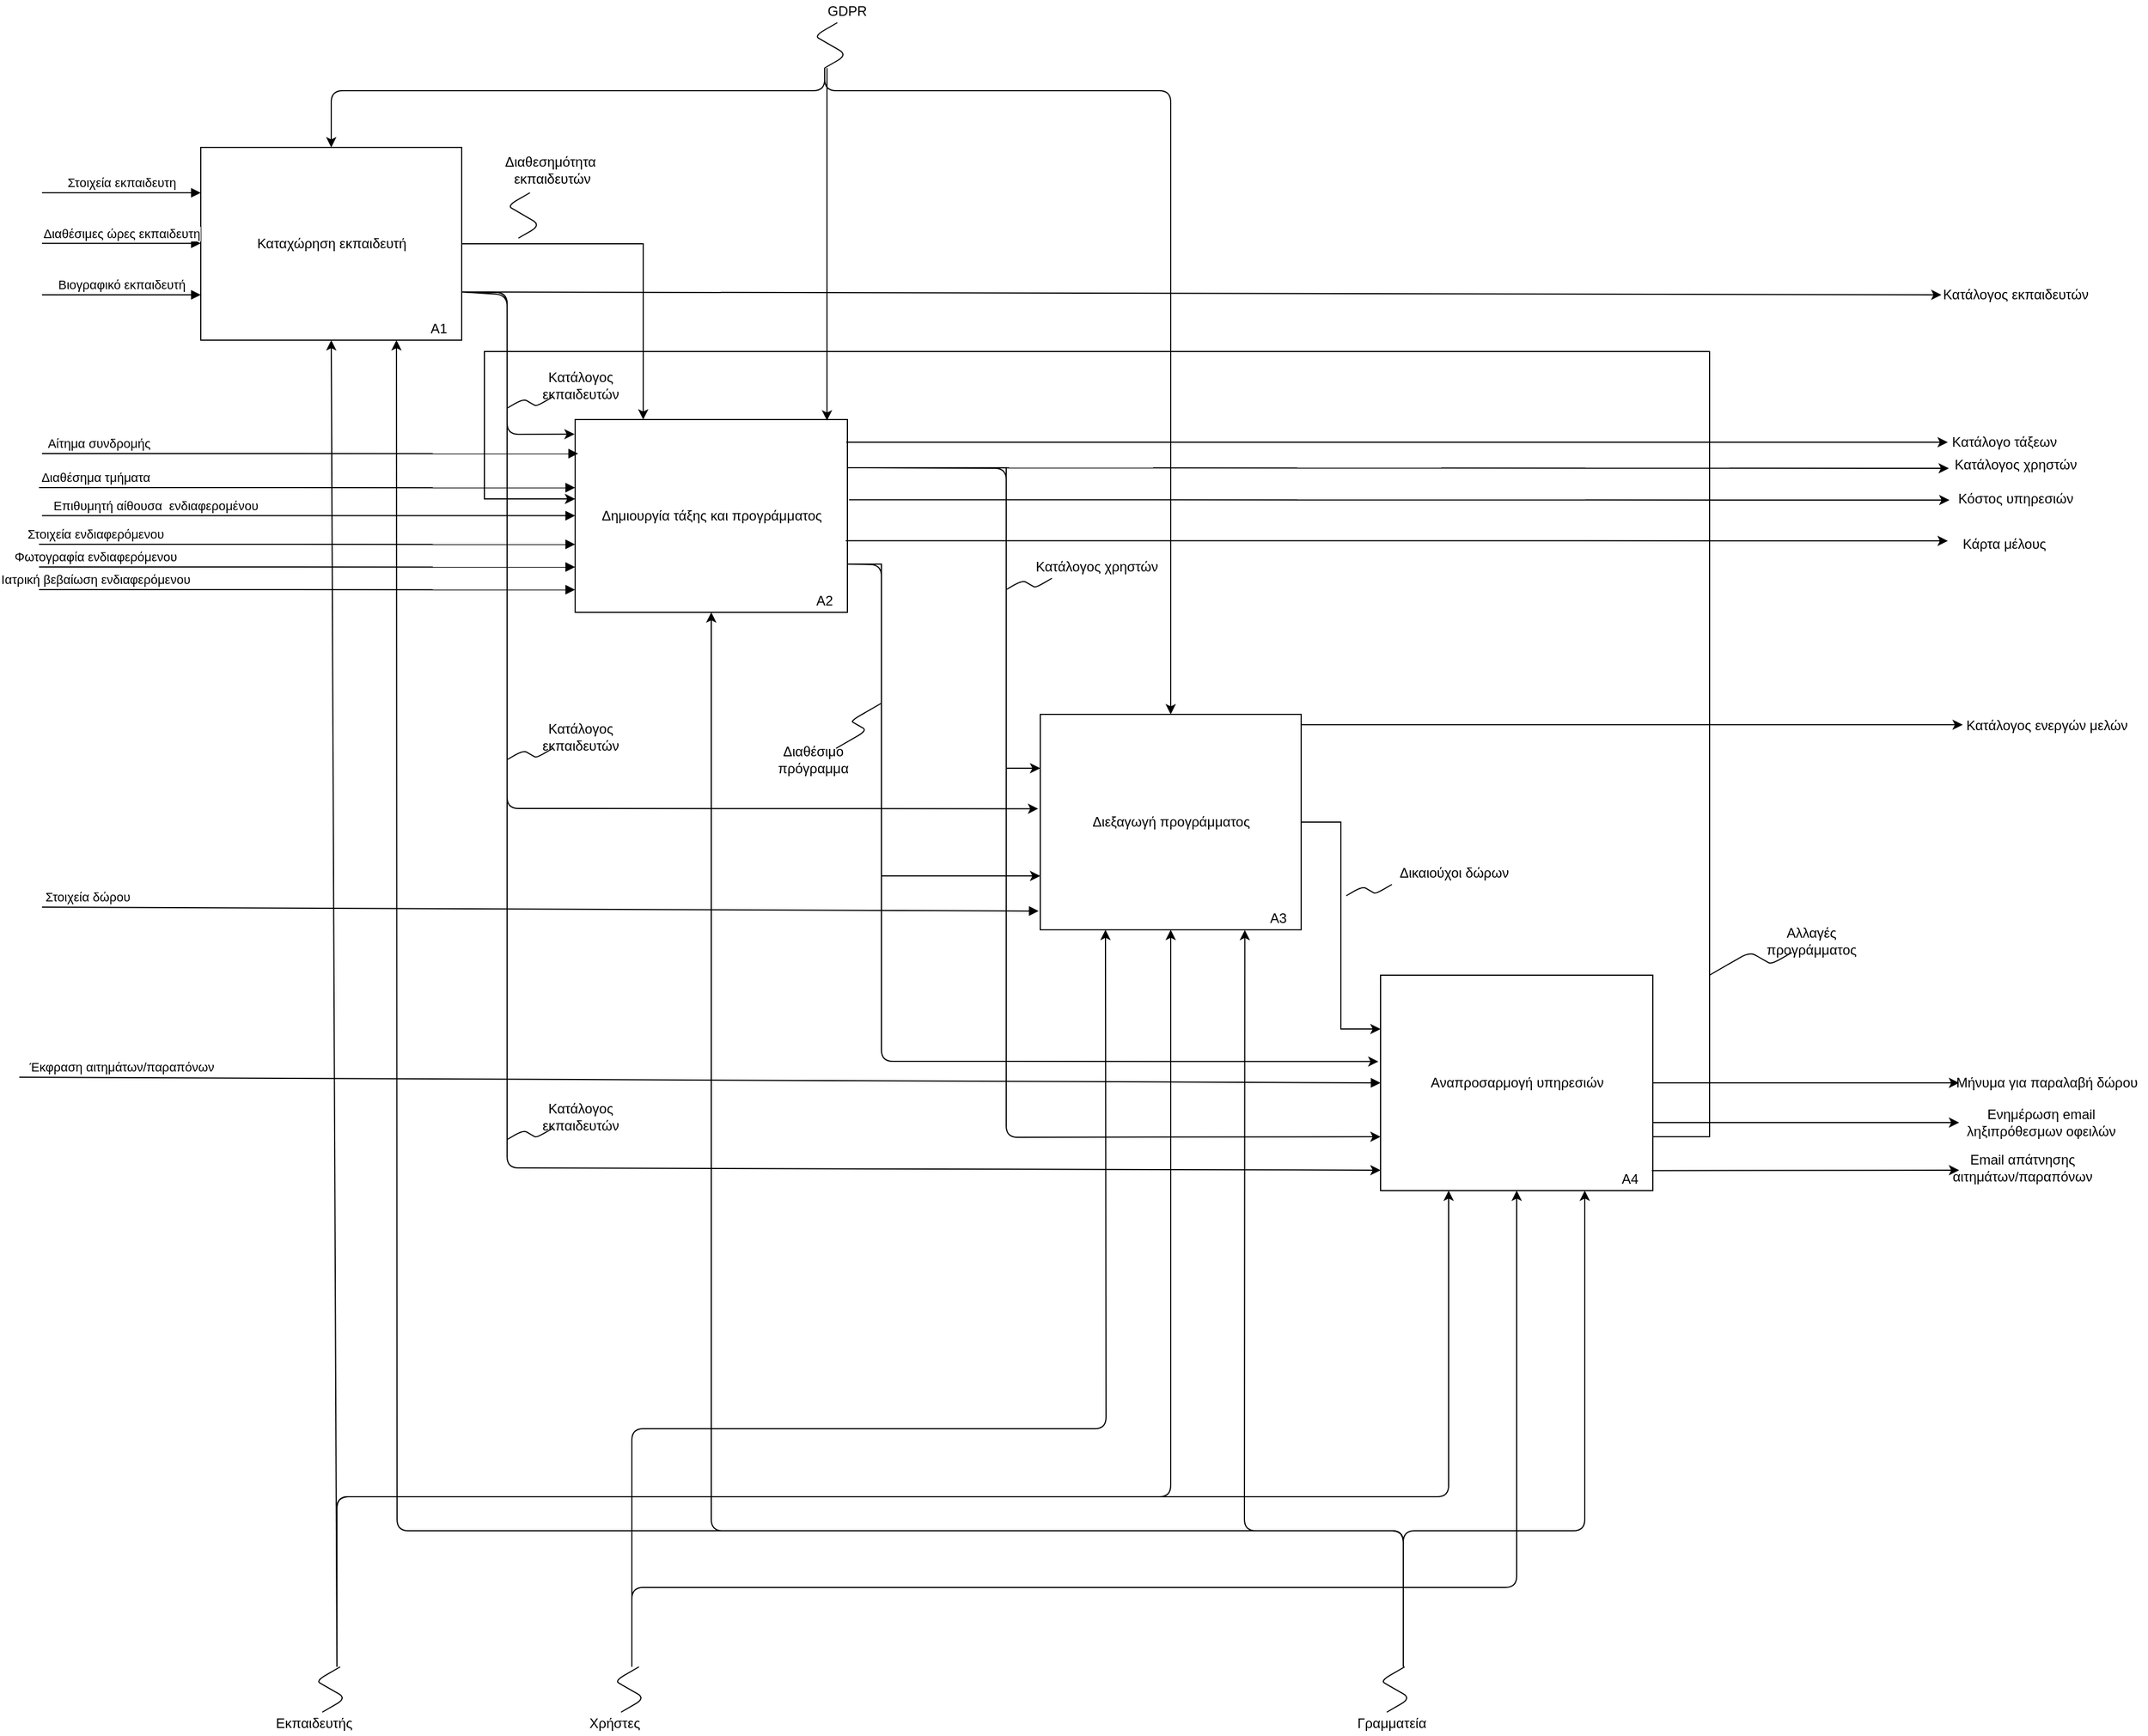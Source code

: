 <mxfile version="13.9.9" type="device"><diagram id="d97jfLfUaFXQlQ2khfMK" name="Page-1"><mxGraphModel dx="2039" dy="1911" grid="1" gridSize="10" guides="1" tooltips="1" connect="1" arrows="1" fold="1" page="1" pageScale="1" pageWidth="850" pageHeight="1100" math="0" shadow="0"><root><mxCell id="0"/><mxCell id="1" parent="0"/><mxCell id="8ypD1BVNFrhQiPGMf9j1-32" style="edgeStyle=orthogonalEdgeStyle;rounded=0;orthogonalLoop=1;jettySize=auto;html=1;entryX=0.25;entryY=0;entryDx=0;entryDy=0;" parent="1" source="8ypD1BVNFrhQiPGMf9j1-1" target="8ypD1BVNFrhQiPGMf9j1-2" edge="1"><mxGeometry relative="1" as="geometry"/></mxCell><mxCell id="8ypD1BVNFrhQiPGMf9j1-1" value="Καταχώρηση εκπαιδευτή" style="html=1;" parent="1" vertex="1"><mxGeometry x="60" y="90" width="230" height="170" as="geometry"/></mxCell><mxCell id="8ypD1BVNFrhQiPGMf9j1-58" style="edgeStyle=orthogonalEdgeStyle;rounded=0;orthogonalLoop=1;jettySize=auto;html=1;exitX=1;exitY=0.25;exitDx=0;exitDy=0;entryX=0;entryY=0.25;entryDx=0;entryDy=0;" parent="1" source="8ypD1BVNFrhQiPGMf9j1-2" target="8ypD1BVNFrhQiPGMf9j1-3" edge="1"><mxGeometry relative="1" as="geometry"><Array as="points"><mxPoint x="770" y="372"/><mxPoint x="770" y="638"/></Array></mxGeometry></mxCell><mxCell id="8ypD1BVNFrhQiPGMf9j1-70" style="edgeStyle=orthogonalEdgeStyle;rounded=0;orthogonalLoop=1;jettySize=auto;html=1;entryX=0;entryY=0.75;entryDx=0;entryDy=0;exitX=1;exitY=0.75;exitDx=0;exitDy=0;" parent="1" source="8ypD1BVNFrhQiPGMf9j1-2" target="8ypD1BVNFrhQiPGMf9j1-3" edge="1"><mxGeometry relative="1" as="geometry"><mxPoint x="660" y="660" as="targetPoint"/><Array as="points"><mxPoint x="660" y="457"/><mxPoint x="660" y="733"/></Array><mxPoint x="660" y="415" as="sourcePoint"/></mxGeometry></mxCell><mxCell id="8ypD1BVNFrhQiPGMf9j1-2" value="Δημιουργία τάξης και προγράμματος" style="html=1;" parent="1" vertex="1"><mxGeometry x="390" y="330" width="240" height="170" as="geometry"/></mxCell><mxCell id="8ypD1BVNFrhQiPGMf9j1-38" style="edgeStyle=orthogonalEdgeStyle;rounded=0;orthogonalLoop=1;jettySize=auto;html=1;exitX=1;exitY=0.75;exitDx=0;exitDy=0;" parent="1" source="8ypD1BVNFrhQiPGMf9j1-4" edge="1"><mxGeometry relative="1" as="geometry"><mxPoint x="1380" y="980" as="sourcePoint"/><Array as="points"><mxPoint x="1390" y="963"/><mxPoint x="1390" y="270"/><mxPoint x="310" y="270"/><mxPoint x="310" y="400"/><mxPoint x="370" y="400"/></Array><mxPoint x="390" y="400" as="targetPoint"/></mxGeometry></mxCell><mxCell id="8ypD1BVNFrhQiPGMf9j1-59" style="edgeStyle=orthogonalEdgeStyle;rounded=0;orthogonalLoop=1;jettySize=auto;html=1;entryX=0;entryY=0.25;entryDx=0;entryDy=0;" parent="1" source="8ypD1BVNFrhQiPGMf9j1-3" target="8ypD1BVNFrhQiPGMf9j1-4" edge="1"><mxGeometry relative="1" as="geometry"/></mxCell><mxCell id="8ypD1BVNFrhQiPGMf9j1-3" value="Διεξαγωγή προγράμματος" style="html=1;" parent="1" vertex="1"><mxGeometry x="800" y="590" width="230" height="190" as="geometry"/></mxCell><mxCell id="MDQPSZZOckUWuu-tWRSx-30" style="edgeStyle=orthogonalEdgeStyle;rounded=0;orthogonalLoop=1;jettySize=auto;html=1;" parent="1" source="8ypD1BVNFrhQiPGMf9j1-4" edge="1"><mxGeometry relative="1" as="geometry"><mxPoint x="1610" y="915" as="targetPoint"/></mxGeometry></mxCell><mxCell id="8ypD1BVNFrhQiPGMf9j1-4" value="Αναπροσαρμογή υπηρεσιών" style="html=1;" parent="1" vertex="1"><mxGeometry x="1100" y="820" width="240" height="190" as="geometry"/></mxCell><mxCell id="8ypD1BVNFrhQiPGMf9j1-7" value="Στοιχεία εκπαιδευτη" style="html=1;verticalAlign=bottom;endArrow=block;" parent="1" edge="1"><mxGeometry width="80" relative="1" as="geometry"><mxPoint x="-80" y="130" as="sourcePoint"/><mxPoint x="60" y="130" as="targetPoint"/></mxGeometry></mxCell><mxCell id="8ypD1BVNFrhQiPGMf9j1-8" value="Διαθέσιμες ώρες εκπαιδευτη" style="html=1;verticalAlign=bottom;endArrow=block;" parent="1" edge="1"><mxGeometry width="80" relative="1" as="geometry"><mxPoint x="-80.0" y="174.58" as="sourcePoint"/><mxPoint x="60.0" y="174.58" as="targetPoint"/></mxGeometry></mxCell><mxCell id="8ypD1BVNFrhQiPGMf9j1-12" value="Βιογραφικό εκπαιδευτή" style="html=1;verticalAlign=bottom;endArrow=block;" parent="1" edge="1"><mxGeometry width="80" relative="1" as="geometry"><mxPoint x="-80" y="220" as="sourcePoint"/><mxPoint x="60" y="220" as="targetPoint"/></mxGeometry></mxCell><mxCell id="8ypD1BVNFrhQiPGMf9j1-14" value="" style="endArrow=classic;html=1;entryX=0.5;entryY=1;entryDx=0;entryDy=0;" parent="1" target="8ypD1BVNFrhQiPGMf9j1-1" edge="1"><mxGeometry width="50" height="50" relative="1" as="geometry"><mxPoint x="180" y="1430" as="sourcePoint"/><mxPoint x="170" y="640" as="targetPoint"/></mxGeometry></mxCell><mxCell id="8ypD1BVNFrhQiPGMf9j1-15" value="" style="edgeStyle=isometricEdgeStyle;endArrow=none;html=1;" parent="1" edge="1"><mxGeometry width="50" height="100" relative="1" as="geometry"><mxPoint x="167.1" y="1470" as="sourcePoint"/><mxPoint x="182.9" y="1430" as="targetPoint"/></mxGeometry></mxCell><mxCell id="8ypD1BVNFrhQiPGMf9j1-17" value="Γραμματεία" style="text;html=1;strokeColor=none;fillColor=none;align=center;verticalAlign=middle;whiteSpace=wrap;rounded=0;" parent="1" vertex="1"><mxGeometry x="1090" y="1470" width="40" height="20" as="geometry"/></mxCell><mxCell id="8ypD1BVNFrhQiPGMf9j1-19" value="Εκπαιδευτής" style="text;html=1;strokeColor=none;fillColor=none;align=center;verticalAlign=middle;whiteSpace=wrap;rounded=0;" parent="1" vertex="1"><mxGeometry x="140" y="1470" width="40" height="20" as="geometry"/></mxCell><mxCell id="8ypD1BVNFrhQiPGMf9j1-22" value="" style="endArrow=classic;html=1;entryX=0.75;entryY=1;entryDx=0;entryDy=0;" parent="1" target="8ypD1BVNFrhQiPGMf9j1-1" edge="1"><mxGeometry width="50" height="50" relative="1" as="geometry"><mxPoint x="1120" y="1410" as="sourcePoint"/><mxPoint x="360" y="490" as="targetPoint"/><Array as="points"><mxPoint x="1120" y="1310"/><mxPoint x="233" y="1310"/></Array></mxGeometry></mxCell><mxCell id="8ypD1BVNFrhQiPGMf9j1-27" value="Αίτημα συνδρομής" style="html=1;verticalAlign=bottom;endArrow=block;entryX=0.011;entryY=0.177;entryDx=0;entryDy=0;entryPerimeter=0;" parent="1" target="8ypD1BVNFrhQiPGMf9j1-2" edge="1"><mxGeometry x="-0.788" width="80" relative="1" as="geometry"><mxPoint x="-80" y="360" as="sourcePoint"/><mxPoint x="60" y="370" as="targetPoint"/><mxPoint as="offset"/></mxGeometry></mxCell><mxCell id="8ypD1BVNFrhQiPGMf9j1-33" value="Διαθεσημότητα&amp;nbsp;&lt;br&gt;εκπαιδευτών" style="text;html=1;strokeColor=none;fillColor=none;align=center;verticalAlign=middle;whiteSpace=wrap;rounded=0;" parent="1" vertex="1"><mxGeometry x="350" y="100" width="40" height="20" as="geometry"/></mxCell><mxCell id="8ypD1BVNFrhQiPGMf9j1-34" value="" style="endArrow=classic;html=1;exitX=1;exitY=0.75;exitDx=0;exitDy=0;" parent="1" source="8ypD1BVNFrhQiPGMf9j1-1" edge="1"><mxGeometry width="50" height="50" relative="1" as="geometry"><mxPoint x="310" y="260" as="sourcePoint"/><mxPoint x="1594.398" y="220" as="targetPoint"/></mxGeometry></mxCell><mxCell id="8ypD1BVNFrhQiPGMf9j1-35" value="Κατάλογος εκπαιδευτών" style="text;html=1;strokeColor=none;fillColor=none;align=center;verticalAlign=middle;whiteSpace=wrap;rounded=0;" parent="1" vertex="1"><mxGeometry x="1580" y="210" width="160" height="20" as="geometry"/></mxCell><mxCell id="8ypD1BVNFrhQiPGMf9j1-36" value="" style="edgeStyle=isometricEdgeStyle;endArrow=none;html=1;" parent="1" edge="1"><mxGeometry width="50" height="100" relative="1" as="geometry"><mxPoint x="340" y="170" as="sourcePoint"/><mxPoint x="350.14" y="130" as="targetPoint"/></mxGeometry></mxCell><mxCell id="8ypD1BVNFrhQiPGMf9j1-39" value="" style="endArrow=classic;html=1;entryX=0.75;entryY=1;entryDx=0;entryDy=0;" parent="1" target="8ypD1BVNFrhQiPGMf9j1-4" edge="1"><mxGeometry width="50" height="50" relative="1" as="geometry"><mxPoint x="1120" y="1390" as="sourcePoint"/><mxPoint x="1160" y="1210" as="targetPoint"/><Array as="points"><mxPoint x="1120" y="1310"/><mxPoint x="1280" y="1310"/></Array></mxGeometry></mxCell><mxCell id="8ypD1BVNFrhQiPGMf9j1-40" value="" style="endArrow=classic;html=1;entryX=0.5;entryY=1;entryDx=0;entryDy=0;" parent="1" target="8ypD1BVNFrhQiPGMf9j1-2" edge="1"><mxGeometry width="50" height="50" relative="1" as="geometry"><mxPoint x="1120" y="1430" as="sourcePoint"/><mxPoint x="750" y="1110" as="targetPoint"/><Array as="points"><mxPoint x="1120" y="1310"/><mxPoint x="510" y="1310"/></Array></mxGeometry></mxCell><mxCell id="8ypD1BVNFrhQiPGMf9j1-41" value="Χρήστες" style="text;html=1;strokeColor=none;fillColor=none;align=center;verticalAlign=middle;whiteSpace=wrap;rounded=0;" parent="1" vertex="1"><mxGeometry x="405" y="1470" width="40" height="20" as="geometry"/></mxCell><mxCell id="8ypD1BVNFrhQiPGMf9j1-45" value="" style="edgeStyle=isometricEdgeStyle;endArrow=none;html=1;" parent="1" edge="1"><mxGeometry width="50" height="100" relative="1" as="geometry"><mxPoint x="430.47" y="1470.0" as="sourcePoint"/><mxPoint x="446.27" y="1430.0" as="targetPoint"/></mxGeometry></mxCell><mxCell id="8ypD1BVNFrhQiPGMf9j1-46" value="" style="edgeStyle=isometricEdgeStyle;endArrow=none;html=1;" parent="1" edge="1"><mxGeometry width="50" height="100" relative="1" as="geometry"><mxPoint x="1105.47" y="1470.0" as="sourcePoint"/><mxPoint x="1121.27" y="1430.0" as="targetPoint"/></mxGeometry></mxCell><mxCell id="8ypD1BVNFrhQiPGMf9j1-48" value="Διαθέσημα τμήματα" style="html=1;verticalAlign=bottom;endArrow=block;entryX=0.011;entryY=0.177;entryDx=0;entryDy=0;entryPerimeter=0;" parent="1" edge="1"><mxGeometry x="-0.788" width="80" relative="1" as="geometry"><mxPoint x="-82.64" y="390" as="sourcePoint"/><mxPoint x="390.0" y="390.09" as="targetPoint"/><mxPoint as="offset"/></mxGeometry></mxCell><mxCell id="8ypD1BVNFrhQiPGMf9j1-49" value="Στοιχεία ενδιαφερόμενου" style="html=1;verticalAlign=bottom;endArrow=block;entryX=0.011;entryY=0.177;entryDx=0;entryDy=0;entryPerimeter=0;" parent="1" edge="1"><mxGeometry x="-0.788" width="80" relative="1" as="geometry"><mxPoint x="-82.64" y="440" as="sourcePoint"/><mxPoint x="390.0" y="440.09" as="targetPoint"/><mxPoint as="offset"/></mxGeometry></mxCell><mxCell id="8ypD1BVNFrhQiPGMf9j1-50" value="Φωτογραφία ενδιαφερόμενου" style="html=1;verticalAlign=bottom;endArrow=block;entryX=0.011;entryY=0.177;entryDx=0;entryDy=0;entryPerimeter=0;" parent="1" edge="1"><mxGeometry x="-0.788" width="80" relative="1" as="geometry"><mxPoint x="-82.64" y="460" as="sourcePoint"/><mxPoint x="390.0" y="460.09" as="targetPoint"/><mxPoint as="offset"/></mxGeometry></mxCell><mxCell id="8ypD1BVNFrhQiPGMf9j1-51" value="Ιατρική βεβαίωση ενδιαφερόμενου" style="html=1;verticalAlign=bottom;endArrow=block;entryX=0.011;entryY=0.177;entryDx=0;entryDy=0;entryPerimeter=0;" parent="1" edge="1"><mxGeometry x="-0.788" width="80" relative="1" as="geometry"><mxPoint x="-82.64" y="480" as="sourcePoint"/><mxPoint x="390" y="480.09" as="targetPoint"/><mxPoint as="offset"/></mxGeometry></mxCell><mxCell id="8ypD1BVNFrhQiPGMf9j1-52" value="" style="endArrow=classic;html=1;exitX=1;exitY=0.25;exitDx=0;exitDy=0;" parent="1" source="8ypD1BVNFrhQiPGMf9j1-2" edge="1"><mxGeometry width="50" height="50" relative="1" as="geometry"><mxPoint x="730" y="400" as="sourcePoint"/><mxPoint x="1600.935" y="373" as="targetPoint"/></mxGeometry></mxCell><mxCell id="8ypD1BVNFrhQiPGMf9j1-53" value="Κατάλογος χρηστών" style="text;html=1;strokeColor=none;fillColor=none;align=center;verticalAlign=middle;whiteSpace=wrap;rounded=0;" parent="1" vertex="1"><mxGeometry x="790" y="450" width="120" height="20" as="geometry"/></mxCell><mxCell id="8ypD1BVNFrhQiPGMf9j1-55" value="" style="edgeStyle=isometricEdgeStyle;endArrow=none;html=1;" parent="1" edge="1"><mxGeometry width="50" height="100" relative="1" as="geometry"><mxPoint x="770" y="480" as="sourcePoint"/><mxPoint x="810.28" y="470" as="targetPoint"/></mxGeometry></mxCell><mxCell id="8ypD1BVNFrhQiPGMf9j1-56" value="Κατάλογος χρηστών" style="text;html=1;strokeColor=none;fillColor=none;align=center;verticalAlign=middle;whiteSpace=wrap;rounded=0;" parent="1" vertex="1"><mxGeometry x="1600" y="360" width="120" height="20" as="geometry"/></mxCell><mxCell id="8ypD1BVNFrhQiPGMf9j1-60" value="" style="edgeStyle=isometricEdgeStyle;endArrow=none;html=1;" parent="1" edge="1"><mxGeometry width="50" height="100" relative="1" as="geometry"><mxPoint x="1069.72" y="750" as="sourcePoint"/><mxPoint x="1110.0" y="740" as="targetPoint"/></mxGeometry></mxCell><mxCell id="8ypD1BVNFrhQiPGMf9j1-63" value="Έκφραση αιτημάτων/παραπόνων" style="html=1;verticalAlign=bottom;endArrow=block;entryX=0;entryY=0.5;entryDx=0;entryDy=0;" parent="1" target="8ypD1BVNFrhQiPGMf9j1-4" edge="1"><mxGeometry x="-0.85" width="80" relative="1" as="geometry"><mxPoint x="-100" y="910" as="sourcePoint"/><mxPoint y="830" as="targetPoint"/><mxPoint as="offset"/></mxGeometry></mxCell><mxCell id="8ypD1BVNFrhQiPGMf9j1-66" value="" style="endArrow=classic;html=1;exitX=1;exitY=0.75;exitDx=0;exitDy=0;entryX=-0.008;entryY=0.438;entryDx=0;entryDy=0;entryPerimeter=0;" parent="1" source="8ypD1BVNFrhQiPGMf9j1-1" target="8ypD1BVNFrhQiPGMf9j1-3" edge="1"><mxGeometry width="50" height="50" relative="1" as="geometry"><mxPoint x="510" y="270" as="sourcePoint"/><mxPoint x="560" y="220" as="targetPoint"/><Array as="points"><mxPoint x="330" y="218"/><mxPoint x="330" y="673"/></Array></mxGeometry></mxCell><mxCell id="8ypD1BVNFrhQiPGMf9j1-67" value="Κατάλογος &lt;br&gt;εκπαιδευτών" style="text;html=1;strokeColor=none;fillColor=none;align=center;verticalAlign=middle;whiteSpace=wrap;rounded=0;" parent="1" vertex="1"><mxGeometry x="350" y="600" width="90" height="20" as="geometry"/></mxCell><mxCell id="8ypD1BVNFrhQiPGMf9j1-69" value="" style="edgeStyle=isometricEdgeStyle;endArrow=none;html=1;" parent="1" edge="1"><mxGeometry width="50" height="100" relative="1" as="geometry"><mxPoint x="330" y="630" as="sourcePoint"/><mxPoint x="370.28" y="620" as="targetPoint"/></mxGeometry></mxCell><mxCell id="8ypD1BVNFrhQiPGMf9j1-72" value="Διαθέσιμο πρόγραμμα" style="text;html=1;strokeColor=none;fillColor=none;align=center;verticalAlign=middle;whiteSpace=wrap;rounded=0;" parent="1" vertex="1"><mxGeometry x="580.0" y="620" width="40" height="20" as="geometry"/></mxCell><mxCell id="8ypD1BVNFrhQiPGMf9j1-74" value="" style="edgeStyle=isometricEdgeStyle;endArrow=none;html=1;" parent="1" edge="1"><mxGeometry width="50" height="100" relative="1" as="geometry"><mxPoint x="620" y="620" as="sourcePoint"/><mxPoint x="660.28" y="580" as="targetPoint"/></mxGeometry></mxCell><mxCell id="8ypD1BVNFrhQiPGMf9j1-75" value="" style="edgeStyle=isometricEdgeStyle;endArrow=none;html=1;" parent="1" target="8ypD1BVNFrhQiPGMf9j1-76" edge="1"><mxGeometry width="50" height="100" relative="1" as="geometry"><mxPoint x="1390" y="820" as="sourcePoint"/><mxPoint x="1430.28" y="810" as="targetPoint"/></mxGeometry></mxCell><mxCell id="8ypD1BVNFrhQiPGMf9j1-76" value="Αλλαγές προγράμματος" style="text;html=1;strokeColor=none;fillColor=none;align=center;verticalAlign=middle;whiteSpace=wrap;rounded=0;" parent="1" vertex="1"><mxGeometry x="1460.0" y="780" width="40" height="20" as="geometry"/></mxCell><mxCell id="8ypD1BVNFrhQiPGMf9j1-80" value="Στοιχεία δώρου" style="html=1;verticalAlign=bottom;endArrow=block;entryX=-0.006;entryY=0.913;entryDx=0;entryDy=0;entryPerimeter=0;" parent="1" target="8ypD1BVNFrhQiPGMf9j1-3" edge="1"><mxGeometry x="-0.909" width="80" relative="1" as="geometry"><mxPoint x="-80" y="760" as="sourcePoint"/><mxPoint y="760" as="targetPoint"/><mxPoint as="offset"/></mxGeometry></mxCell><mxCell id="8ypD1BVNFrhQiPGMf9j1-83" value="Κατάλογος ενεργών μελών" style="text;html=1;strokeColor=none;fillColor=none;align=center;verticalAlign=middle;whiteSpace=wrap;rounded=0;" parent="1" vertex="1"><mxGeometry x="1605" y="590" width="165" height="20" as="geometry"/></mxCell><mxCell id="8ypD1BVNFrhQiPGMf9j1-87" style="edgeStyle=orthogonalEdgeStyle;rounded=0;orthogonalLoop=1;jettySize=auto;html=1;exitX=1;exitY=0.25;exitDx=0;exitDy=0;" parent="1" edge="1"><mxGeometry relative="1" as="geometry"><mxPoint x="1613.223" y="599.187" as="targetPoint"/><mxPoint x="1030" y="599.17" as="sourcePoint"/></mxGeometry></mxCell><mxCell id="8ypD1BVNFrhQiPGMf9j1-88" value="Δικαιούχοι δώρων" style="text;html=1;strokeColor=none;fillColor=none;align=center;verticalAlign=middle;whiteSpace=wrap;rounded=0;" parent="1" vertex="1"><mxGeometry x="1100" y="720" width="130" height="20" as="geometry"/></mxCell><mxCell id="MDQPSZZOckUWuu-tWRSx-1" value="" style="endArrow=classic;html=1;exitX=1;exitY=0.75;exitDx=0;exitDy=0;entryX=-0.002;entryY=0.076;entryDx=0;entryDy=0;entryPerimeter=0;" parent="1" source="8ypD1BVNFrhQiPGMf9j1-1" target="8ypD1BVNFrhQiPGMf9j1-2" edge="1"><mxGeometry width="50" height="50" relative="1" as="geometry"><mxPoint x="580" y="340" as="sourcePoint"/><mxPoint x="630" y="290" as="targetPoint"/><Array as="points"><mxPoint x="330" y="218"/><mxPoint x="330" y="343"/></Array></mxGeometry></mxCell><mxCell id="MDQPSZZOckUWuu-tWRSx-2" value="Κατάλογος &lt;br&gt;εκπαιδευτών" style="text;html=1;strokeColor=none;fillColor=none;align=center;verticalAlign=middle;whiteSpace=wrap;rounded=0;" parent="1" vertex="1"><mxGeometry x="350" y="290" width="90" height="20" as="geometry"/></mxCell><mxCell id="MDQPSZZOckUWuu-tWRSx-3" value="" style="edgeStyle=isometricEdgeStyle;endArrow=none;html=1;" parent="1" edge="1"><mxGeometry width="50" height="100" relative="1" as="geometry"><mxPoint x="330" y="320" as="sourcePoint"/><mxPoint x="370.28" y="310" as="targetPoint"/></mxGeometry></mxCell><mxCell id="MDQPSZZOckUWuu-tWRSx-5" value="GDPR" style="text;html=1;strokeColor=none;fillColor=none;align=center;verticalAlign=middle;whiteSpace=wrap;rounded=0;" parent="1" vertex="1"><mxGeometry x="610" y="-40" width="40" height="20" as="geometry"/></mxCell><mxCell id="MDQPSZZOckUWuu-tWRSx-7" value="" style="endArrow=classic;html=1;entryX=0.925;entryY=0.005;entryDx=0;entryDy=0;entryPerimeter=0;" parent="1" target="8ypD1BVNFrhQiPGMf9j1-2" edge="1"><mxGeometry width="50" height="50" relative="1" as="geometry"><mxPoint x="612" y="20" as="sourcePoint"/><mxPoint x="612" y="290" as="targetPoint"/></mxGeometry></mxCell><mxCell id="MDQPSZZOckUWuu-tWRSx-8" value="" style="edgeStyle=isometricEdgeStyle;endArrow=none;html=1;" parent="1" edge="1"><mxGeometry width="50" height="100" relative="1" as="geometry"><mxPoint x="609.86" y="20" as="sourcePoint"/><mxPoint x="621.13" y="-20" as="targetPoint"/></mxGeometry></mxCell><mxCell id="MDQPSZZOckUWuu-tWRSx-12" value="" style="endArrow=classic;html=1;entryX=0.5;entryY=0;entryDx=0;entryDy=0;" parent="1" target="8ypD1BVNFrhQiPGMf9j1-3" edge="1"><mxGeometry width="50" height="50" relative="1" as="geometry"><mxPoint x="610" y="20" as="sourcePoint"/><mxPoint x="1110" y="270" as="targetPoint"/><Array as="points"><mxPoint x="610" y="40"/><mxPoint x="915" y="40"/><mxPoint x="915" y="190"/></Array></mxGeometry></mxCell><mxCell id="MDQPSZZOckUWuu-tWRSx-13" value="" style="endArrow=classic;html=1;entryX=0.5;entryY=0;entryDx=0;entryDy=0;" parent="1" target="8ypD1BVNFrhQiPGMf9j1-1" edge="1"><mxGeometry width="50" height="50" relative="1" as="geometry"><mxPoint x="610" y="20" as="sourcePoint"/><mxPoint x="270" y="10" as="targetPoint"/><Array as="points"><mxPoint x="610" y="40"/><mxPoint x="175" y="40"/></Array></mxGeometry></mxCell><mxCell id="MDQPSZZOckUWuu-tWRSx-15" value="" style="endArrow=classic;html=1;entryX=0.5;entryY=1;entryDx=0;entryDy=0;" parent="1" target="8ypD1BVNFrhQiPGMf9j1-3" edge="1"><mxGeometry width="50" height="50" relative="1" as="geometry"><mxPoint x="180" y="1430" as="sourcePoint"/><mxPoint x="250" y="1350" as="targetPoint"/><Array as="points"><mxPoint x="180" y="1280"/><mxPoint x="915" y="1280"/></Array></mxGeometry></mxCell><mxCell id="MDQPSZZOckUWuu-tWRSx-16" value="" style="endArrow=classic;html=1;entryX=0.25;entryY=1;entryDx=0;entryDy=0;" parent="1" target="8ypD1BVNFrhQiPGMf9j1-4" edge="1"><mxGeometry width="50" height="50" relative="1" as="geometry"><mxPoint x="180" y="1430" as="sourcePoint"/><mxPoint x="870" y="1030" as="targetPoint"/><Array as="points"><mxPoint x="180" y="1280"/><mxPoint x="1160" y="1280"/></Array></mxGeometry></mxCell><mxCell id="MDQPSZZOckUWuu-tWRSx-17" value="" style="endArrow=classic;html=1;entryX=0.5;entryY=1;entryDx=0;entryDy=0;" parent="1" target="8ypD1BVNFrhQiPGMf9j1-4" edge="1"><mxGeometry width="50" height="50" relative="1" as="geometry"><mxPoint x="440" y="1430" as="sourcePoint"/><mxPoint x="940" y="1250" as="targetPoint"/><Array as="points"><mxPoint x="440" y="1360"/><mxPoint x="1220" y="1360"/><mxPoint x="1220" y="1280"/></Array></mxGeometry></mxCell><mxCell id="MDQPSZZOckUWuu-tWRSx-18" value="" style="endArrow=classic;html=1;entryX=0.25;entryY=1;entryDx=0;entryDy=0;" parent="1" target="8ypD1BVNFrhQiPGMf9j1-3" edge="1"><mxGeometry width="50" height="50" relative="1" as="geometry"><mxPoint x="440" y="1430" as="sourcePoint"/><mxPoint x="1060" y="930" as="targetPoint"/><Array as="points"><mxPoint x="440" y="1220"/><mxPoint x="858" y="1220"/></Array></mxGeometry></mxCell><mxCell id="MDQPSZZOckUWuu-tWRSx-20" value="Α1" style="text;html=1;strokeColor=none;fillColor=none;align=center;verticalAlign=middle;whiteSpace=wrap;rounded=0;" parent="1" vertex="1"><mxGeometry x="250" y="240" width="40" height="20" as="geometry"/></mxCell><mxCell id="MDQPSZZOckUWuu-tWRSx-21" value="Α2" style="text;html=1;strokeColor=none;fillColor=none;align=center;verticalAlign=middle;whiteSpace=wrap;rounded=0;" parent="1" vertex="1"><mxGeometry x="590" y="480" width="40" height="20" as="geometry"/></mxCell><mxCell id="MDQPSZZOckUWuu-tWRSx-22" value="Α3" style="text;html=1;strokeColor=none;fillColor=none;align=center;verticalAlign=middle;whiteSpace=wrap;rounded=0;" parent="1" vertex="1"><mxGeometry x="990" y="760" width="40" height="20" as="geometry"/></mxCell><mxCell id="MDQPSZZOckUWuu-tWRSx-23" value="Α4" style="text;html=1;strokeColor=none;fillColor=none;align=center;verticalAlign=middle;whiteSpace=wrap;rounded=0;" parent="1" vertex="1"><mxGeometry x="1300" y="990" width="40" height="20" as="geometry"/></mxCell><mxCell id="MDQPSZZOckUWuu-tWRSx-26" value="" style="endArrow=classic;html=1;" parent="1" edge="1"><mxGeometry width="50" height="50" relative="1" as="geometry"><mxPoint x="629" y="350" as="sourcePoint"/><mxPoint x="1600" y="350" as="targetPoint"/></mxGeometry></mxCell><mxCell id="MDQPSZZOckUWuu-tWRSx-27" value="Κατάλογο τάξεων" style="text;html=1;strokeColor=none;fillColor=none;align=center;verticalAlign=middle;whiteSpace=wrap;rounded=0;" parent="1" vertex="1"><mxGeometry x="1600" y="340" width="100" height="20" as="geometry"/></mxCell><mxCell id="MDQPSZZOckUWuu-tWRSx-31" value="Μήνυμα για παραλαβή δώρου" style="text;html=1;strokeColor=none;fillColor=none;align=center;verticalAlign=middle;whiteSpace=wrap;rounded=0;" parent="1" vertex="1"><mxGeometry x="1600" y="905" width="175" height="20" as="geometry"/></mxCell><mxCell id="MDQPSZZOckUWuu-tWRSx-32" style="edgeStyle=orthogonalEdgeStyle;rounded=0;orthogonalLoop=1;jettySize=auto;html=1;" parent="1" edge="1"><mxGeometry relative="1" as="geometry"><mxPoint x="1610.0" y="950" as="targetPoint"/><mxPoint x="1340" y="950" as="sourcePoint"/></mxGeometry></mxCell><mxCell id="MDQPSZZOckUWuu-tWRSx-33" value="Ενημέρωση email ληξιπρόθεσμων οφειλών" style="text;html=1;strokeColor=none;fillColor=none;align=center;verticalAlign=middle;whiteSpace=wrap;rounded=0;" parent="1" vertex="1"><mxGeometry x="1595" y="940" width="175" height="20" as="geometry"/></mxCell><mxCell id="MDQPSZZOckUWuu-tWRSx-34" value="" style="endArrow=classic;html=1;exitX=0.996;exitY=0.907;exitDx=0;exitDy=0;exitPerimeter=0;" parent="1" source="8ypD1BVNFrhQiPGMf9j1-4" edge="1"><mxGeometry width="50" height="50" relative="1" as="geometry"><mxPoint x="1350" y="810" as="sourcePoint"/><mxPoint x="1610" y="992" as="targetPoint"/></mxGeometry></mxCell><mxCell id="MDQPSZZOckUWuu-tWRSx-35" value="Email απάτνησης αιτημάτων/παραπόνων" style="text;html=1;strokeColor=none;fillColor=none;align=center;verticalAlign=middle;whiteSpace=wrap;rounded=0;" parent="1" vertex="1"><mxGeometry x="1601" y="980" width="130" height="20" as="geometry"/></mxCell><mxCell id="MDQPSZZOckUWuu-tWRSx-37" value="" style="endArrow=classic;html=1;exitX=1.006;exitY=0.416;exitDx=0;exitDy=0;exitPerimeter=0;" parent="1" source="8ypD1BVNFrhQiPGMf9j1-2" edge="1"><mxGeometry width="50" height="50" relative="1" as="geometry"><mxPoint x="570" y="400" as="sourcePoint"/><mxPoint x="1601.466" y="401" as="targetPoint"/></mxGeometry></mxCell><mxCell id="MDQPSZZOckUWuu-tWRSx-38" value="Κόστος υπηρεσιών" style="text;html=1;strokeColor=none;fillColor=none;align=center;verticalAlign=middle;whiteSpace=wrap;rounded=0;" parent="1" vertex="1"><mxGeometry x="1595" y="390" width="130" height="20" as="geometry"/></mxCell><mxCell id="MDQPSZZOckUWuu-tWRSx-39" value="" style="endArrow=classic;html=1;exitX=1;exitY=0.25;exitDx=0;exitDy=0;entryX=0;entryY=0.75;entryDx=0;entryDy=0;" parent="1" source="8ypD1BVNFrhQiPGMf9j1-2" target="8ypD1BVNFrhQiPGMf9j1-4" edge="1"><mxGeometry width="50" height="50" relative="1" as="geometry"><mxPoint x="740" y="730" as="sourcePoint"/><mxPoint x="990" y="890" as="targetPoint"/><Array as="points"><mxPoint x="770" y="373"/><mxPoint x="770" y="963"/></Array></mxGeometry></mxCell><mxCell id="KXOQHe2OH4EozQmUkJiU-1" value="Επιθυμητή αίθουσα&amp;nbsp; ενδιαφερομένου" style="html=1;verticalAlign=bottom;endArrow=block;" parent="1" edge="1"><mxGeometry x="-0.575" width="80" relative="1" as="geometry"><mxPoint x="-80" y="414.8" as="sourcePoint"/><mxPoint x="390" y="414.8" as="targetPoint"/><mxPoint as="offset"/></mxGeometry></mxCell><mxCell id="KXOQHe2OH4EozQmUkJiU-2" style="edgeStyle=orthogonalEdgeStyle;rounded=0;orthogonalLoop=1;jettySize=auto;html=1;exitX=0.994;exitY=0.629;exitDx=0;exitDy=0;exitPerimeter=0;" parent="1" source="8ypD1BVNFrhQiPGMf9j1-2" edge="1"><mxGeometry relative="1" as="geometry"><mxPoint x="1000" y="477.5" as="sourcePoint"/><mxPoint x="1600" y="437" as="targetPoint"/></mxGeometry></mxCell><mxCell id="KXOQHe2OH4EozQmUkJiU-3" value="Κάρτα μέλους" style="text;html=1;strokeColor=none;fillColor=none;align=center;verticalAlign=middle;whiteSpace=wrap;rounded=0;" parent="1" vertex="1"><mxGeometry x="1595" y="430" width="110" height="20" as="geometry"/></mxCell><mxCell id="KXOQHe2OH4EozQmUkJiU-7" value="" style="endArrow=classic;html=1;entryX=0.784;entryY=1.001;entryDx=0;entryDy=0;entryPerimeter=0;" parent="1" target="8ypD1BVNFrhQiPGMf9j1-3" edge="1"><mxGeometry width="50" height="50" relative="1" as="geometry"><mxPoint x="1120" y="1430" as="sourcePoint"/><mxPoint x="750" y="1230" as="targetPoint"/><Array as="points"><mxPoint x="1120" y="1310"/><mxPoint x="980" y="1310"/></Array></mxGeometry></mxCell><mxCell id="KXOQHe2OH4EozQmUkJiU-8" value="" style="endArrow=classic;html=1;exitX=1;exitY=0.75;exitDx=0;exitDy=0;" parent="1" source="8ypD1BVNFrhQiPGMf9j1-1" edge="1"><mxGeometry width="50" height="50" relative="1" as="geometry"><mxPoint x="400" y="560" as="sourcePoint"/><mxPoint x="1100" y="992" as="targetPoint"/><Array as="points"><mxPoint x="330" y="220"/><mxPoint x="330" y="990"/></Array></mxGeometry></mxCell><mxCell id="KXOQHe2OH4EozQmUkJiU-9" value="Κατάλογος &lt;br&gt;εκπαιδευτών" style="text;html=1;strokeColor=none;fillColor=none;align=center;verticalAlign=middle;whiteSpace=wrap;rounded=0;" parent="1" vertex="1"><mxGeometry x="350" y="935" width="90" height="20" as="geometry"/></mxCell><mxCell id="KXOQHe2OH4EozQmUkJiU-10" value="" style="edgeStyle=isometricEdgeStyle;endArrow=none;html=1;" parent="1" edge="1"><mxGeometry width="50" height="100" relative="1" as="geometry"><mxPoint x="330" y="965" as="sourcePoint"/><mxPoint x="370.28" y="955" as="targetPoint"/></mxGeometry></mxCell><mxCell id="KXOQHe2OH4EozQmUkJiU-11" value="" style="endArrow=classic;html=1;exitX=1;exitY=0.75;exitDx=0;exitDy=0;entryX=-0.008;entryY=0.401;entryDx=0;entryDy=0;entryPerimeter=0;" parent="1" source="8ypD1BVNFrhQiPGMf9j1-2" target="8ypD1BVNFrhQiPGMf9j1-4" edge="1"><mxGeometry width="50" height="50" relative="1" as="geometry"><mxPoint x="710" y="740" as="sourcePoint"/><mxPoint x="760" y="690" as="targetPoint"/><Array as="points"><mxPoint x="660" y="458"/><mxPoint x="660" y="896"/></Array></mxGeometry></mxCell></root></mxGraphModel></diagram></mxfile>